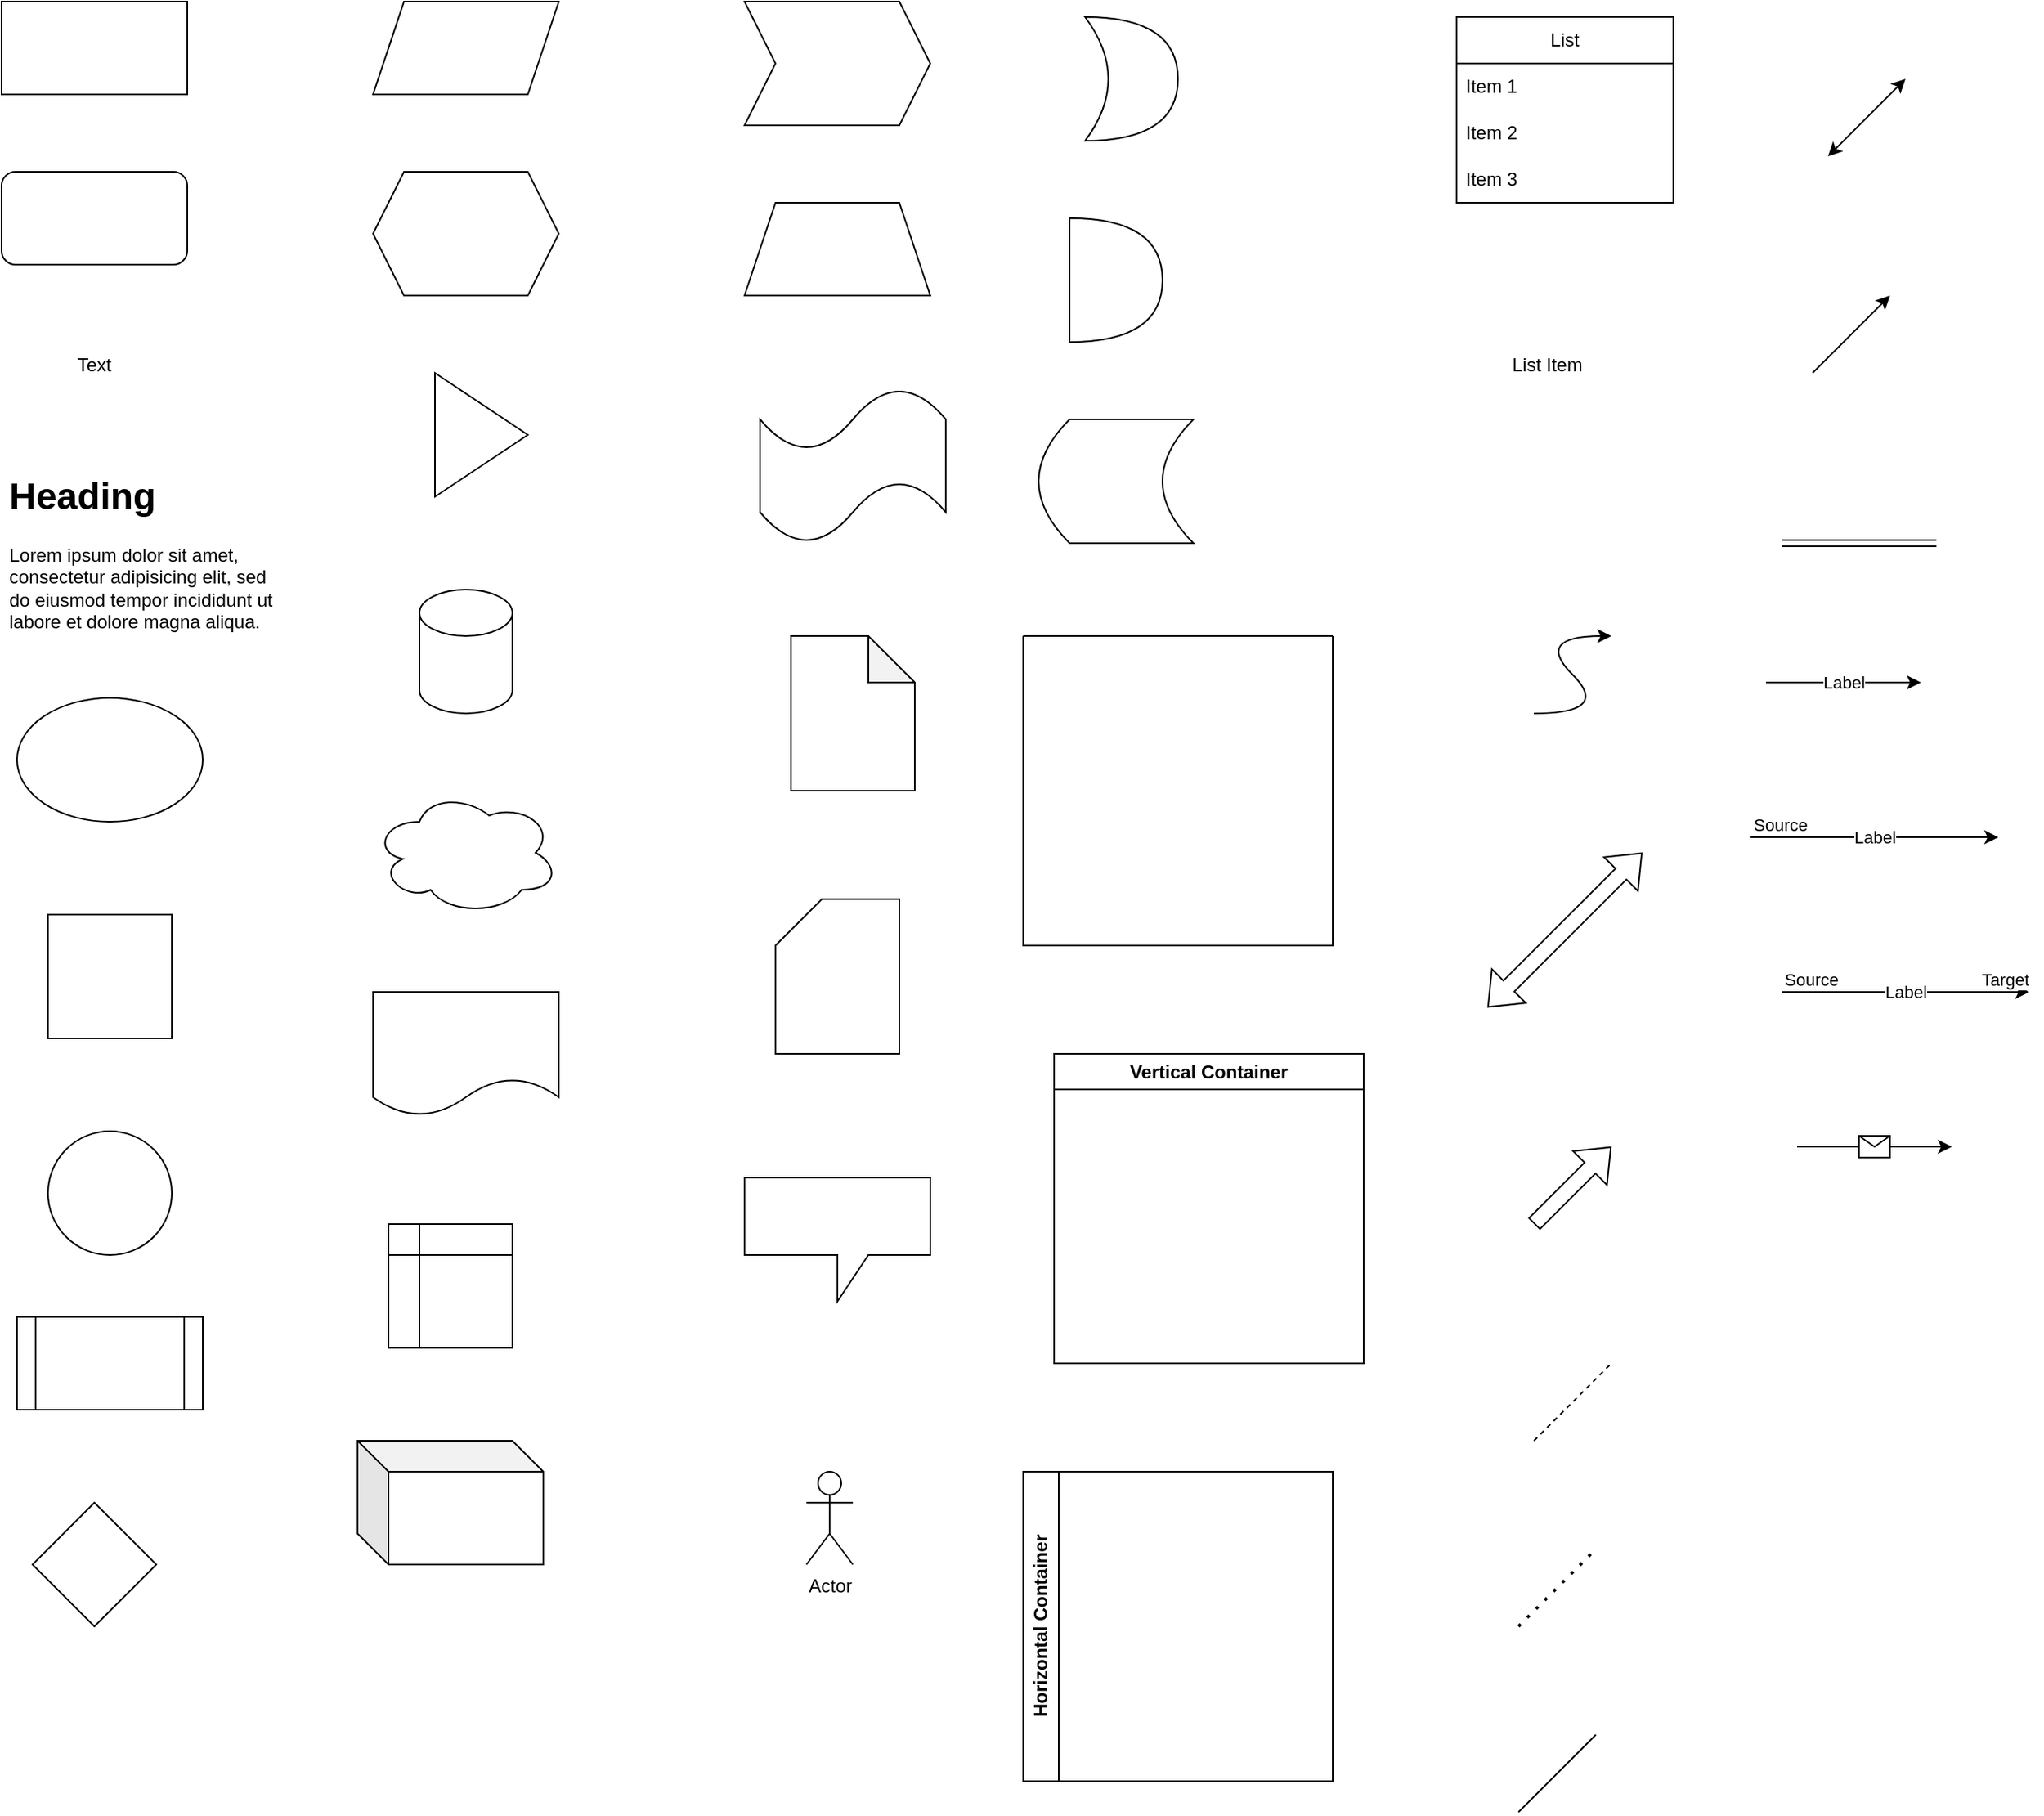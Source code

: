 <mxfile version="21.6.8" type="device">
  <diagram name="Page-1" id="pyTBuhdrcrlVux_b6_fx">
    <mxGraphModel dx="1648" dy="2988" grid="1" gridSize="10" guides="1" tooltips="1" connect="1" arrows="1" fold="1" page="1" pageScale="1" pageWidth="850" pageHeight="1100" math="0" shadow="0">
      <root>
        <mxCell id="0" />
        <mxCell id="1" parent="0" />
        <mxCell id="5Zhk-lS8O-MKCLejB18O-1" value="" style="rounded=0;whiteSpace=wrap;html=1;" vertex="1" parent="1">
          <mxGeometry x="40" y="20" width="120" height="60" as="geometry" />
        </mxCell>
        <mxCell id="5Zhk-lS8O-MKCLejB18O-2" value="" style="rounded=1;whiteSpace=wrap;html=1;" vertex="1" parent="1">
          <mxGeometry x="40" y="130" width="120" height="60" as="geometry" />
        </mxCell>
        <mxCell id="5Zhk-lS8O-MKCLejB18O-3" value="Text" style="text;html=1;strokeColor=none;fillColor=none;align=center;verticalAlign=middle;whiteSpace=wrap;rounded=0;" vertex="1" parent="1">
          <mxGeometry x="70" y="240" width="60" height="30" as="geometry" />
        </mxCell>
        <mxCell id="5Zhk-lS8O-MKCLejB18O-4" value="&lt;h1&gt;Heading&lt;/h1&gt;&lt;p&gt;Lorem ipsum dolor sit amet, consectetur adipisicing elit, sed do eiusmod tempor incididunt ut labore et dolore magna aliqua.&lt;/p&gt;" style="text;html=1;strokeColor=none;fillColor=none;spacing=5;spacingTop=-20;whiteSpace=wrap;overflow=hidden;rounded=0;" vertex="1" parent="1">
          <mxGeometry x="40" y="320" width="190" height="120" as="geometry" />
        </mxCell>
        <mxCell id="5Zhk-lS8O-MKCLejB18O-5" value="" style="ellipse;whiteSpace=wrap;html=1;" vertex="1" parent="1">
          <mxGeometry x="50" y="470" width="120" height="80" as="geometry" />
        </mxCell>
        <mxCell id="5Zhk-lS8O-MKCLejB18O-6" value="" style="whiteSpace=wrap;html=1;aspect=fixed;" vertex="1" parent="1">
          <mxGeometry x="70" y="610" width="80" height="80" as="geometry" />
        </mxCell>
        <mxCell id="5Zhk-lS8O-MKCLejB18O-7" value="" style="ellipse;whiteSpace=wrap;html=1;aspect=fixed;" vertex="1" parent="1">
          <mxGeometry x="70" y="750" width="80" height="80" as="geometry" />
        </mxCell>
        <mxCell id="5Zhk-lS8O-MKCLejB18O-8" value="" style="shape=process;whiteSpace=wrap;html=1;backgroundOutline=1;" vertex="1" parent="1">
          <mxGeometry x="50" y="870" width="120" height="60" as="geometry" />
        </mxCell>
        <mxCell id="5Zhk-lS8O-MKCLejB18O-9" value="" style="rhombus;whiteSpace=wrap;html=1;" vertex="1" parent="1">
          <mxGeometry x="60" y="990" width="80" height="80" as="geometry" />
        </mxCell>
        <mxCell id="5Zhk-lS8O-MKCLejB18O-10" value="" style="shape=parallelogram;perimeter=parallelogramPerimeter;whiteSpace=wrap;html=1;fixedSize=1;" vertex="1" parent="1">
          <mxGeometry x="280" y="20" width="120" height="60" as="geometry" />
        </mxCell>
        <mxCell id="5Zhk-lS8O-MKCLejB18O-11" value="" style="shape=hexagon;perimeter=hexagonPerimeter2;whiteSpace=wrap;html=1;fixedSize=1;" vertex="1" parent="1">
          <mxGeometry x="280" y="130" width="120" height="80" as="geometry" />
        </mxCell>
        <mxCell id="5Zhk-lS8O-MKCLejB18O-12" value="" style="triangle;whiteSpace=wrap;html=1;" vertex="1" parent="1">
          <mxGeometry x="320" y="260" width="60" height="80" as="geometry" />
        </mxCell>
        <mxCell id="5Zhk-lS8O-MKCLejB18O-13" value="" style="shape=cylinder3;whiteSpace=wrap;html=1;boundedLbl=1;backgroundOutline=1;size=15;" vertex="1" parent="1">
          <mxGeometry x="310" y="400" width="60" height="80" as="geometry" />
        </mxCell>
        <mxCell id="5Zhk-lS8O-MKCLejB18O-14" value="" style="ellipse;shape=cloud;whiteSpace=wrap;html=1;" vertex="1" parent="1">
          <mxGeometry x="280" y="530" width="120" height="80" as="geometry" />
        </mxCell>
        <mxCell id="5Zhk-lS8O-MKCLejB18O-15" value="" style="shape=document;whiteSpace=wrap;html=1;boundedLbl=1;" vertex="1" parent="1">
          <mxGeometry x="280" y="660" width="120" height="80" as="geometry" />
        </mxCell>
        <mxCell id="5Zhk-lS8O-MKCLejB18O-16" value="" style="shape=internalStorage;whiteSpace=wrap;html=1;backgroundOutline=1;" vertex="1" parent="1">
          <mxGeometry x="290" y="810" width="80" height="80" as="geometry" />
        </mxCell>
        <mxCell id="5Zhk-lS8O-MKCLejB18O-17" value="" style="shape=cube;whiteSpace=wrap;html=1;boundedLbl=1;backgroundOutline=1;darkOpacity=0.05;darkOpacity2=0.1;" vertex="1" parent="1">
          <mxGeometry x="270" y="950" width="120" height="80" as="geometry" />
        </mxCell>
        <mxCell id="5Zhk-lS8O-MKCLejB18O-18" value="" style="shape=step;perimeter=stepPerimeter;whiteSpace=wrap;html=1;fixedSize=1;" vertex="1" parent="1">
          <mxGeometry x="520" y="20" width="120" height="80" as="geometry" />
        </mxCell>
        <mxCell id="5Zhk-lS8O-MKCLejB18O-19" value="" style="shape=trapezoid;perimeter=trapezoidPerimeter;whiteSpace=wrap;html=1;fixedSize=1;" vertex="1" parent="1">
          <mxGeometry x="520" y="150" width="120" height="60" as="geometry" />
        </mxCell>
        <mxCell id="5Zhk-lS8O-MKCLejB18O-20" value="" style="shape=tape;whiteSpace=wrap;html=1;" vertex="1" parent="1">
          <mxGeometry x="530" y="270" width="120" height="100" as="geometry" />
        </mxCell>
        <mxCell id="5Zhk-lS8O-MKCLejB18O-21" value="" style="shape=note;whiteSpace=wrap;html=1;backgroundOutline=1;darkOpacity=0.05;" vertex="1" parent="1">
          <mxGeometry x="550" y="430" width="80" height="100" as="geometry" />
        </mxCell>
        <mxCell id="5Zhk-lS8O-MKCLejB18O-22" value="" style="shape=card;whiteSpace=wrap;html=1;" vertex="1" parent="1">
          <mxGeometry x="540" y="600" width="80" height="100" as="geometry" />
        </mxCell>
        <mxCell id="5Zhk-lS8O-MKCLejB18O-23" value="" style="shape=callout;whiteSpace=wrap;html=1;perimeter=calloutPerimeter;" vertex="1" parent="1">
          <mxGeometry x="520" y="780" width="120" height="80" as="geometry" />
        </mxCell>
        <mxCell id="5Zhk-lS8O-MKCLejB18O-24" value="Actor" style="shape=umlActor;verticalLabelPosition=bottom;verticalAlign=top;html=1;outlineConnect=0;" vertex="1" parent="1">
          <mxGeometry x="560" y="970" width="30" height="60" as="geometry" />
        </mxCell>
        <mxCell id="5Zhk-lS8O-MKCLejB18O-25" value="" style="shape=xor;whiteSpace=wrap;html=1;" vertex="1" parent="1">
          <mxGeometry x="740" y="30" width="60" height="80" as="geometry" />
        </mxCell>
        <mxCell id="5Zhk-lS8O-MKCLejB18O-26" value="" style="shape=or;whiteSpace=wrap;html=1;" vertex="1" parent="1">
          <mxGeometry x="730" y="160" width="60" height="80" as="geometry" />
        </mxCell>
        <mxCell id="5Zhk-lS8O-MKCLejB18O-27" value="" style="shape=dataStorage;whiteSpace=wrap;html=1;fixedSize=1;" vertex="1" parent="1">
          <mxGeometry x="710" y="290" width="100" height="80" as="geometry" />
        </mxCell>
        <mxCell id="5Zhk-lS8O-MKCLejB18O-28" value="" style="swimlane;startSize=0;" vertex="1" parent="1">
          <mxGeometry x="700" y="430" width="200" height="200" as="geometry" />
        </mxCell>
        <mxCell id="5Zhk-lS8O-MKCLejB18O-29" value="Vertical Container" style="swimlane;whiteSpace=wrap;html=1;" vertex="1" parent="1">
          <mxGeometry x="720" y="700" width="200" height="200" as="geometry" />
        </mxCell>
        <mxCell id="5Zhk-lS8O-MKCLejB18O-30" value="Horizontal Container" style="swimlane;horizontal=0;whiteSpace=wrap;html=1;" vertex="1" parent="1">
          <mxGeometry x="700" y="970" width="200" height="200" as="geometry" />
        </mxCell>
        <mxCell id="5Zhk-lS8O-MKCLejB18O-31" value="List" style="swimlane;fontStyle=0;childLayout=stackLayout;horizontal=1;startSize=30;horizontalStack=0;resizeParent=1;resizeParentMax=0;resizeLast=0;collapsible=1;marginBottom=0;whiteSpace=wrap;html=1;" vertex="1" parent="1">
          <mxGeometry x="980" y="30" width="140" height="120" as="geometry" />
        </mxCell>
        <mxCell id="5Zhk-lS8O-MKCLejB18O-32" value="Item 1" style="text;strokeColor=none;fillColor=none;align=left;verticalAlign=middle;spacingLeft=4;spacingRight=4;overflow=hidden;points=[[0,0.5],[1,0.5]];portConstraint=eastwest;rotatable=0;whiteSpace=wrap;html=1;" vertex="1" parent="5Zhk-lS8O-MKCLejB18O-31">
          <mxGeometry y="30" width="140" height="30" as="geometry" />
        </mxCell>
        <mxCell id="5Zhk-lS8O-MKCLejB18O-33" value="Item 2" style="text;strokeColor=none;fillColor=none;align=left;verticalAlign=middle;spacingLeft=4;spacingRight=4;overflow=hidden;points=[[0,0.5],[1,0.5]];portConstraint=eastwest;rotatable=0;whiteSpace=wrap;html=1;" vertex="1" parent="5Zhk-lS8O-MKCLejB18O-31">
          <mxGeometry y="60" width="140" height="30" as="geometry" />
        </mxCell>
        <mxCell id="5Zhk-lS8O-MKCLejB18O-34" value="Item 3" style="text;strokeColor=none;fillColor=none;align=left;verticalAlign=middle;spacingLeft=4;spacingRight=4;overflow=hidden;points=[[0,0.5],[1,0.5]];portConstraint=eastwest;rotatable=0;whiteSpace=wrap;html=1;" vertex="1" parent="5Zhk-lS8O-MKCLejB18O-31">
          <mxGeometry y="90" width="140" height="30" as="geometry" />
        </mxCell>
        <mxCell id="5Zhk-lS8O-MKCLejB18O-35" value="List Item" style="text;strokeColor=none;fillColor=none;align=left;verticalAlign=middle;spacingLeft=4;spacingRight=4;overflow=hidden;points=[[0,0.5],[1,0.5]];portConstraint=eastwest;rotatable=0;whiteSpace=wrap;html=1;" vertex="1" parent="1">
          <mxGeometry x="1010" y="240" width="80" height="30" as="geometry" />
        </mxCell>
        <mxCell id="5Zhk-lS8O-MKCLejB18O-36" value="" style="curved=1;endArrow=classic;html=1;rounded=0;" edge="1" parent="1">
          <mxGeometry width="50" height="50" relative="1" as="geometry">
            <mxPoint x="1030" y="480" as="sourcePoint" />
            <mxPoint x="1080" y="430" as="targetPoint" />
            <Array as="points">
              <mxPoint x="1080" y="480" />
              <mxPoint x="1030" y="430" />
            </Array>
          </mxGeometry>
        </mxCell>
        <mxCell id="5Zhk-lS8O-MKCLejB18O-37" value="" style="shape=flexArrow;endArrow=classic;startArrow=classic;html=1;rounded=0;" edge="1" parent="1">
          <mxGeometry width="100" height="100" relative="1" as="geometry">
            <mxPoint x="1000" y="670" as="sourcePoint" />
            <mxPoint x="1100" y="570" as="targetPoint" />
          </mxGeometry>
        </mxCell>
        <mxCell id="5Zhk-lS8O-MKCLejB18O-38" value="" style="shape=flexArrow;endArrow=classic;html=1;rounded=0;" edge="1" parent="1">
          <mxGeometry width="50" height="50" relative="1" as="geometry">
            <mxPoint x="1030" y="810" as="sourcePoint" />
            <mxPoint x="1080" y="760" as="targetPoint" />
          </mxGeometry>
        </mxCell>
        <mxCell id="5Zhk-lS8O-MKCLejB18O-39" value="" style="endArrow=none;dashed=1;html=1;rounded=0;" edge="1" parent="1">
          <mxGeometry width="50" height="50" relative="1" as="geometry">
            <mxPoint x="1030" y="950" as="sourcePoint" />
            <mxPoint x="1080" y="900" as="targetPoint" />
          </mxGeometry>
        </mxCell>
        <mxCell id="5Zhk-lS8O-MKCLejB18O-40" value="" style="endArrow=none;dashed=1;html=1;dashPattern=1 3;strokeWidth=2;rounded=0;" edge="1" parent="1">
          <mxGeometry width="50" height="50" relative="1" as="geometry">
            <mxPoint x="1020" y="1070" as="sourcePoint" />
            <mxPoint x="1070" y="1020" as="targetPoint" />
          </mxGeometry>
        </mxCell>
        <mxCell id="5Zhk-lS8O-MKCLejB18O-41" value="" style="endArrow=none;html=1;rounded=0;" edge="1" parent="1">
          <mxGeometry width="50" height="50" relative="1" as="geometry">
            <mxPoint x="1020" y="1190" as="sourcePoint" />
            <mxPoint x="1070" y="1140" as="targetPoint" />
          </mxGeometry>
        </mxCell>
        <mxCell id="5Zhk-lS8O-MKCLejB18O-42" value="" style="endArrow=classic;startArrow=classic;html=1;rounded=0;" edge="1" parent="1">
          <mxGeometry width="50" height="50" relative="1" as="geometry">
            <mxPoint x="1220" y="120" as="sourcePoint" />
            <mxPoint x="1270" y="70" as="targetPoint" />
          </mxGeometry>
        </mxCell>
        <mxCell id="5Zhk-lS8O-MKCLejB18O-43" value="" style="endArrow=classic;html=1;rounded=0;" edge="1" parent="1">
          <mxGeometry width="50" height="50" relative="1" as="geometry">
            <mxPoint x="1210" y="260" as="sourcePoint" />
            <mxPoint x="1260" y="210" as="targetPoint" />
          </mxGeometry>
        </mxCell>
        <mxCell id="5Zhk-lS8O-MKCLejB18O-44" value="" style="shape=link;html=1;rounded=0;" edge="1" parent="1">
          <mxGeometry width="100" relative="1" as="geometry">
            <mxPoint x="1190" y="370" as="sourcePoint" />
            <mxPoint x="1290" y="370" as="targetPoint" />
          </mxGeometry>
        </mxCell>
        <mxCell id="5Zhk-lS8O-MKCLejB18O-45" value="" style="endArrow=classic;html=1;rounded=0;" edge="1" parent="1">
          <mxGeometry relative="1" as="geometry">
            <mxPoint x="1180" y="460" as="sourcePoint" />
            <mxPoint x="1280" y="460" as="targetPoint" />
          </mxGeometry>
        </mxCell>
        <mxCell id="5Zhk-lS8O-MKCLejB18O-46" value="Label" style="edgeLabel;resizable=0;html=1;align=center;verticalAlign=middle;" connectable="0" vertex="1" parent="5Zhk-lS8O-MKCLejB18O-45">
          <mxGeometry relative="1" as="geometry" />
        </mxCell>
        <mxCell id="5Zhk-lS8O-MKCLejB18O-47" value="" style="endArrow=classic;html=1;rounded=0;" edge="1" parent="1">
          <mxGeometry relative="1" as="geometry">
            <mxPoint x="1170" y="560" as="sourcePoint" />
            <mxPoint x="1330" y="560" as="targetPoint" />
          </mxGeometry>
        </mxCell>
        <mxCell id="5Zhk-lS8O-MKCLejB18O-48" value="Label" style="edgeLabel;resizable=0;html=1;align=center;verticalAlign=middle;" connectable="0" vertex="1" parent="5Zhk-lS8O-MKCLejB18O-47">
          <mxGeometry relative="1" as="geometry" />
        </mxCell>
        <mxCell id="5Zhk-lS8O-MKCLejB18O-49" value="Source" style="edgeLabel;resizable=0;html=1;align=left;verticalAlign=bottom;" connectable="0" vertex="1" parent="5Zhk-lS8O-MKCLejB18O-47">
          <mxGeometry x="-1" relative="1" as="geometry" />
        </mxCell>
        <mxCell id="5Zhk-lS8O-MKCLejB18O-50" value="" style="endArrow=classic;html=1;rounded=0;" edge="1" parent="1">
          <mxGeometry relative="1" as="geometry">
            <mxPoint x="1190" y="660" as="sourcePoint" />
            <mxPoint x="1350" y="660" as="targetPoint" />
          </mxGeometry>
        </mxCell>
        <mxCell id="5Zhk-lS8O-MKCLejB18O-51" value="Label" style="edgeLabel;resizable=0;html=1;align=center;verticalAlign=middle;" connectable="0" vertex="1" parent="5Zhk-lS8O-MKCLejB18O-50">
          <mxGeometry relative="1" as="geometry" />
        </mxCell>
        <mxCell id="5Zhk-lS8O-MKCLejB18O-52" value="Source" style="edgeLabel;resizable=0;html=1;align=left;verticalAlign=bottom;" connectable="0" vertex="1" parent="5Zhk-lS8O-MKCLejB18O-50">
          <mxGeometry x="-1" relative="1" as="geometry" />
        </mxCell>
        <mxCell id="5Zhk-lS8O-MKCLejB18O-53" value="Target" style="edgeLabel;resizable=0;html=1;align=right;verticalAlign=bottom;" connectable="0" vertex="1" parent="5Zhk-lS8O-MKCLejB18O-50">
          <mxGeometry x="1" relative="1" as="geometry" />
        </mxCell>
        <mxCell id="5Zhk-lS8O-MKCLejB18O-54" value="" style="endArrow=classic;html=1;rounded=0;" edge="1" parent="1">
          <mxGeometry relative="1" as="geometry">
            <mxPoint x="1200" y="760" as="sourcePoint" />
            <mxPoint x="1300" y="760" as="targetPoint" />
          </mxGeometry>
        </mxCell>
        <mxCell id="5Zhk-lS8O-MKCLejB18O-55" value="" style="shape=message;html=1;outlineConnect=0;" vertex="1" parent="5Zhk-lS8O-MKCLejB18O-54">
          <mxGeometry width="20" height="14" relative="1" as="geometry">
            <mxPoint x="-10" y="-7" as="offset" />
          </mxGeometry>
        </mxCell>
      </root>
    </mxGraphModel>
  </diagram>
</mxfile>
